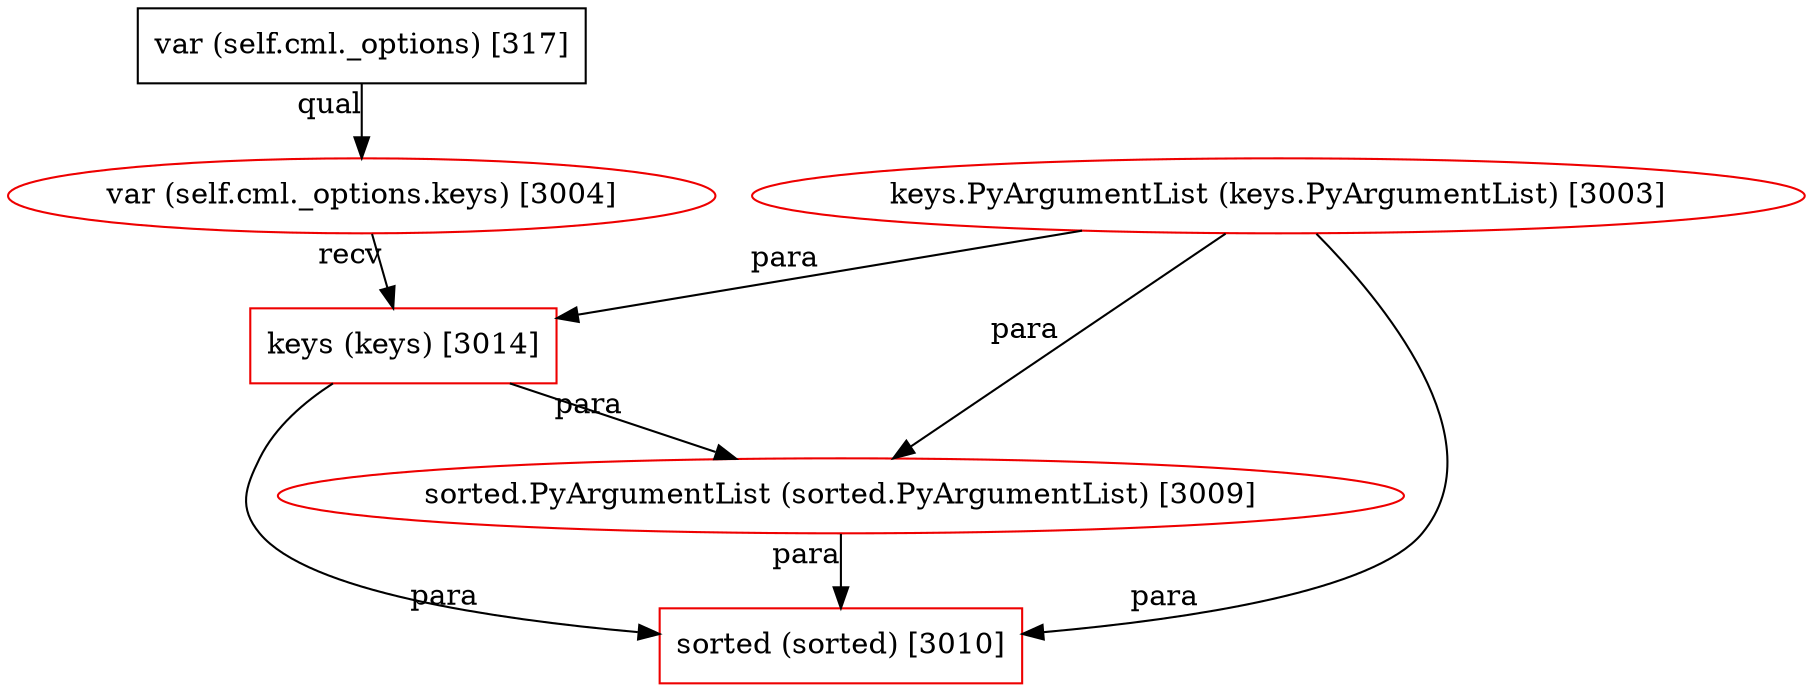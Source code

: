 digraph G {
  3014 [ metadata="" color="red2" shape="box" kind="func-call" label="keys (keys) [3014]" ];
  3010 [ metadata="" color="red2" shape="box" kind="func-call" label="sorted (sorted) [3010]" ];
  3003 [ metadata="" color="red2" shape="ellipse" kind="null" label="keys.PyArgumentList (keys.PyArgumentList) [3003]" ];
  3004 [ metadata="" color="red2" shape="ellipse" kind="variable-usage" label="var (self.cml._options.keys) [3004]" ];
  3009 [ metadata="" color="red2" shape="ellipse" kind="null" label="sorted.PyArgumentList (sorted.PyArgumentList) [3009]" ];
  317 [ metadata="hanger" color="null" shape="null" kind="null" label="var (self.cml._options) [317]" ];
  3014 -> 3010 [ from_closure="null" xlabel="para" ];
  3014 -> 3009 [ from_closure="null" xlabel="para" ];
  3003 -> 3014 [ from_closure="null" xlabel="para" ];
  3003 -> 3010 [ from_closure="null" xlabel="para" ];
  3003 -> 3009 [ from_closure="null" xlabel="para" ];
  3004 -> 3014 [ from_closure="null" xlabel="recv" ];
  3009 -> 3010 [ from_closure="null" xlabel="para" ];
  317 -> 3004 [ from_closure="false" xlabel="qual" ];
}
